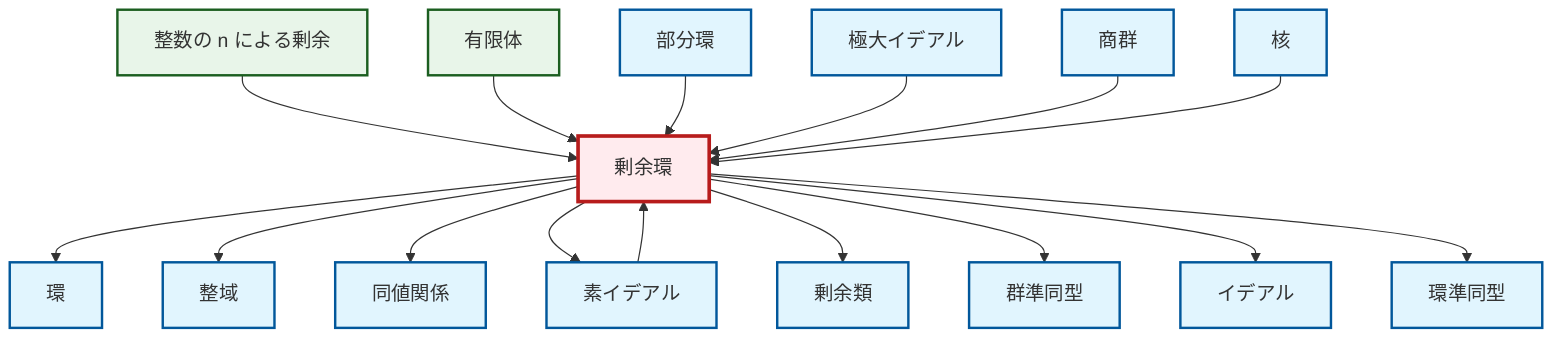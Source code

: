graph TD
    classDef definition fill:#e1f5fe,stroke:#01579b,stroke-width:2px
    classDef theorem fill:#f3e5f5,stroke:#4a148c,stroke-width:2px
    classDef axiom fill:#fff3e0,stroke:#e65100,stroke-width:2px
    classDef example fill:#e8f5e9,stroke:#1b5e20,stroke-width:2px
    classDef current fill:#ffebee,stroke:#b71c1c,stroke-width:3px
    ex-quotient-integers-mod-n["整数の n による剰余"]:::example
    def-subring["部分環"]:::definition
    def-ideal["イデアル"]:::definition
    def-ring-homomorphism["環準同型"]:::definition
    ex-finite-field["有限体"]:::example
    def-coset["剰余類"]:::definition
    def-kernel["核"]:::definition
    def-quotient-group["商群"]:::definition
    def-homomorphism["群準同型"]:::definition
    def-prime-ideal["素イデアル"]:::definition
    def-quotient-ring["剰余環"]:::definition
    def-equivalence-relation["同値関係"]:::definition
    def-ring["環"]:::definition
    def-maximal-ideal["極大イデアル"]:::definition
    def-integral-domain["整域"]:::definition
    def-quotient-ring --> def-ring
    ex-quotient-integers-mod-n --> def-quotient-ring
    def-quotient-ring --> def-integral-domain
    ex-finite-field --> def-quotient-ring
    def-quotient-ring --> def-equivalence-relation
    def-quotient-ring --> def-prime-ideal
    def-subring --> def-quotient-ring
    def-quotient-ring --> def-coset
    def-maximal-ideal --> def-quotient-ring
    def-quotient-ring --> def-homomorphism
    def-quotient-ring --> def-ideal
    def-quotient-group --> def-quotient-ring
    def-kernel --> def-quotient-ring
    def-prime-ideal --> def-quotient-ring
    def-quotient-ring --> def-ring-homomorphism
    class def-quotient-ring current
